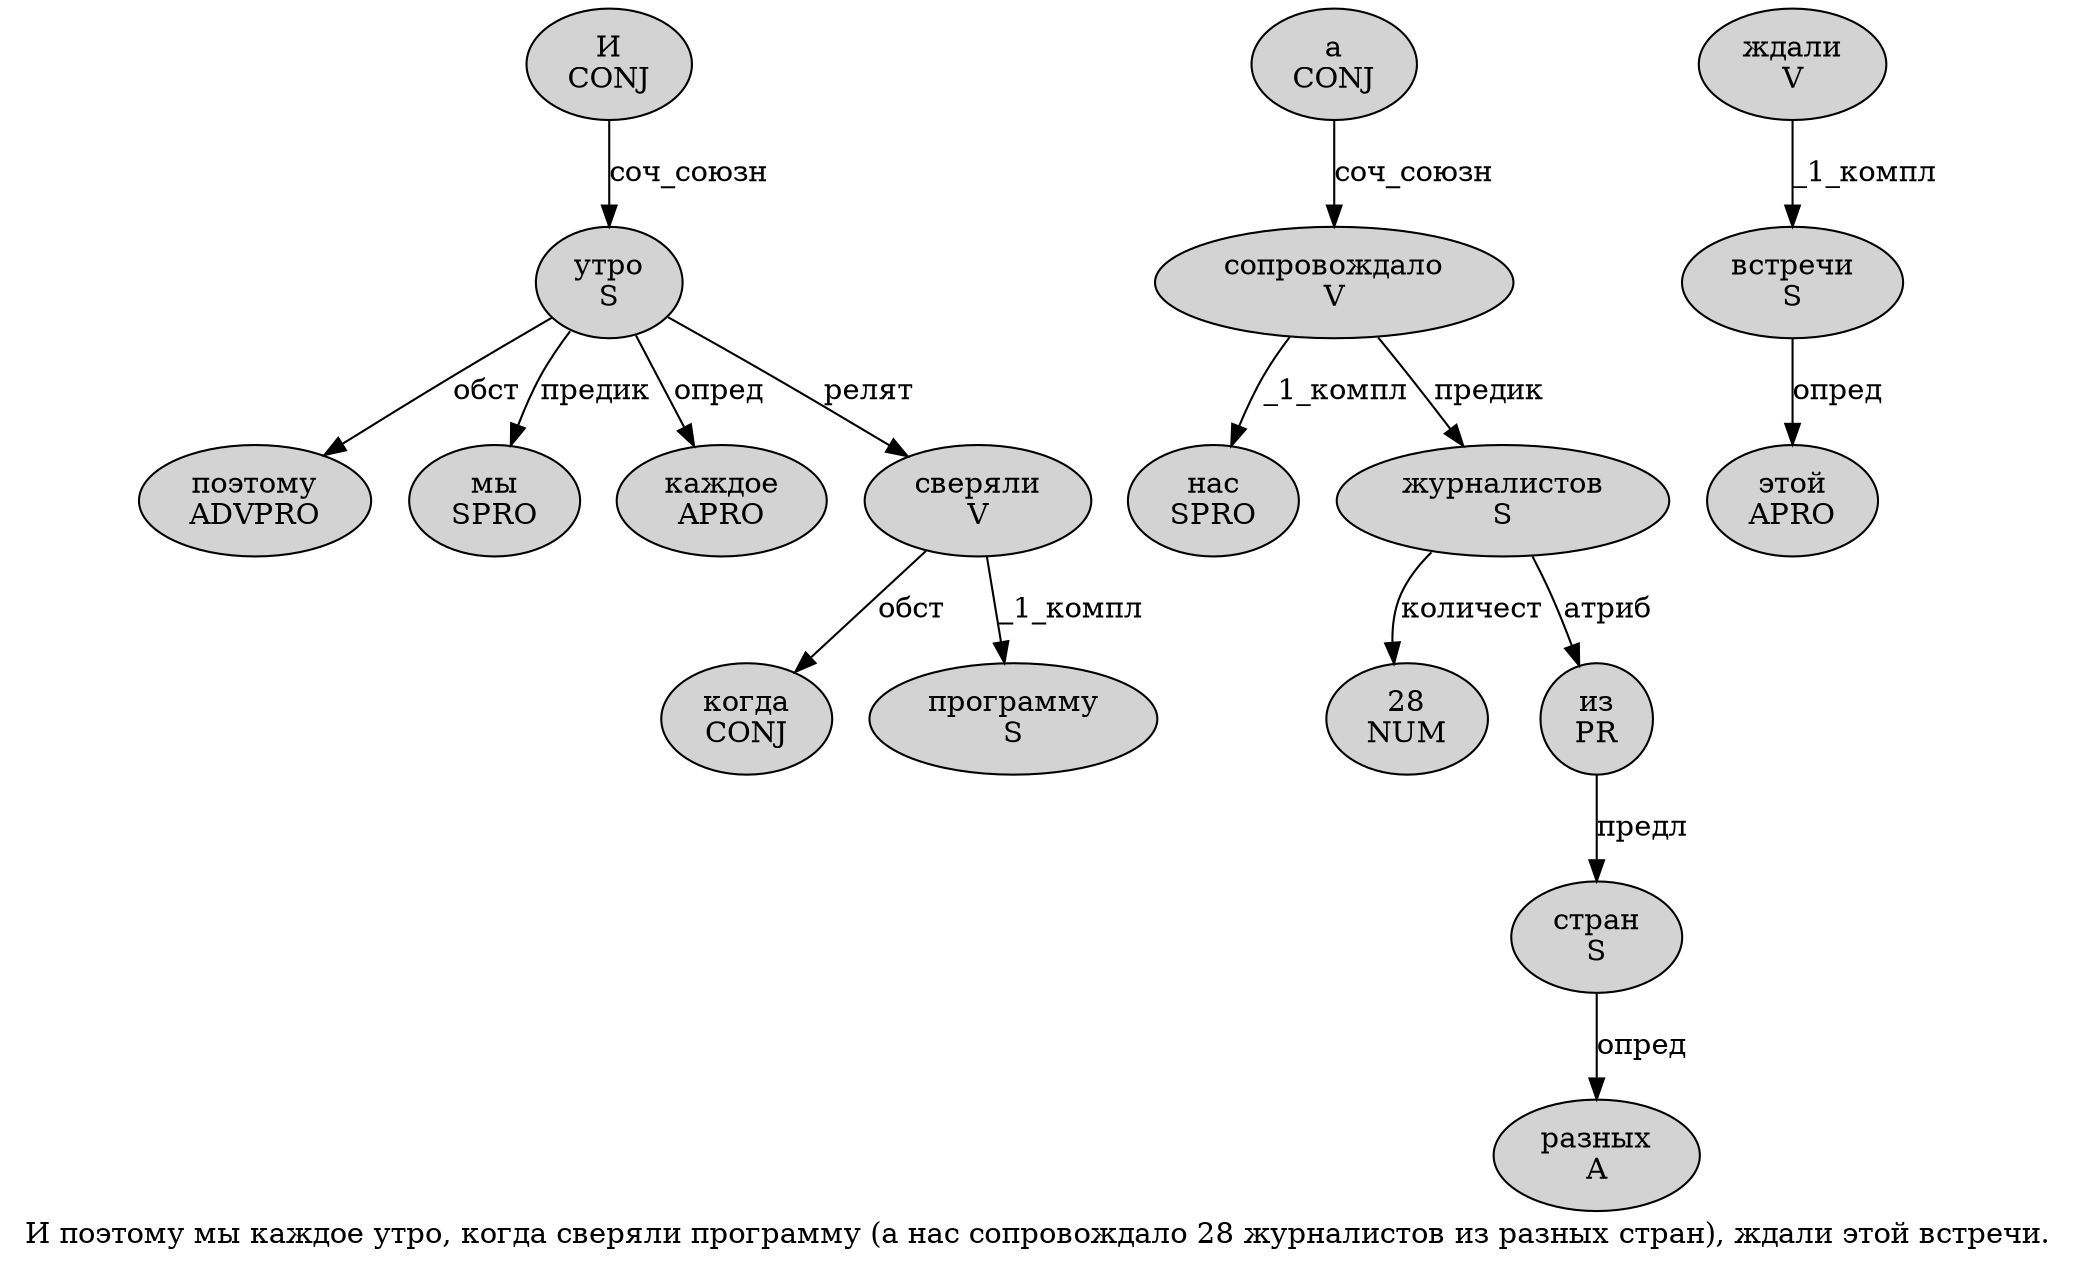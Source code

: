 digraph SENTENCE_960 {
	graph [label="И поэтому мы каждое утро, когда сверяли программу (а нас сопровождало 28 журналистов из разных стран), ждали этой встречи."]
	node [style=filled]
		0 [label="И
CONJ" color="" fillcolor=lightgray penwidth=1 shape=ellipse]
		1 [label="поэтому
ADVPRO" color="" fillcolor=lightgray penwidth=1 shape=ellipse]
		2 [label="мы
SPRO" color="" fillcolor=lightgray penwidth=1 shape=ellipse]
		3 [label="каждое
APRO" color="" fillcolor=lightgray penwidth=1 shape=ellipse]
		4 [label="утро
S" color="" fillcolor=lightgray penwidth=1 shape=ellipse]
		6 [label="когда
CONJ" color="" fillcolor=lightgray penwidth=1 shape=ellipse]
		7 [label="сверяли
V" color="" fillcolor=lightgray penwidth=1 shape=ellipse]
		8 [label="программу
S" color="" fillcolor=lightgray penwidth=1 shape=ellipse]
		10 [label="а
CONJ" color="" fillcolor=lightgray penwidth=1 shape=ellipse]
		11 [label="нас
SPRO" color="" fillcolor=lightgray penwidth=1 shape=ellipse]
		12 [label="сопровождало
V" color="" fillcolor=lightgray penwidth=1 shape=ellipse]
		13 [label="28
NUM" color="" fillcolor=lightgray penwidth=1 shape=ellipse]
		14 [label="журналистов
S" color="" fillcolor=lightgray penwidth=1 shape=ellipse]
		15 [label="из
PR" color="" fillcolor=lightgray penwidth=1 shape=ellipse]
		16 [label="разных
A" color="" fillcolor=lightgray penwidth=1 shape=ellipse]
		17 [label="стран
S" color="" fillcolor=lightgray penwidth=1 shape=ellipse]
		20 [label="ждали
V" color="" fillcolor=lightgray penwidth=1 shape=ellipse]
		21 [label="этой
APRO" color="" fillcolor=lightgray penwidth=1 shape=ellipse]
		22 [label="встречи
S" color="" fillcolor=lightgray penwidth=1 shape=ellipse]
			15 -> 17 [label="предл"]
			17 -> 16 [label="опред"]
			14 -> 13 [label="количест"]
			14 -> 15 [label="атриб"]
			22 -> 21 [label="опред"]
			7 -> 6 [label="обст"]
			7 -> 8 [label="_1_компл"]
			20 -> 22 [label="_1_компл"]
			4 -> 1 [label="обст"]
			4 -> 2 [label="предик"]
			4 -> 3 [label="опред"]
			4 -> 7 [label="релят"]
			12 -> 11 [label="_1_компл"]
			12 -> 14 [label="предик"]
			10 -> 12 [label="соч_союзн"]
			0 -> 4 [label="соч_союзн"]
}